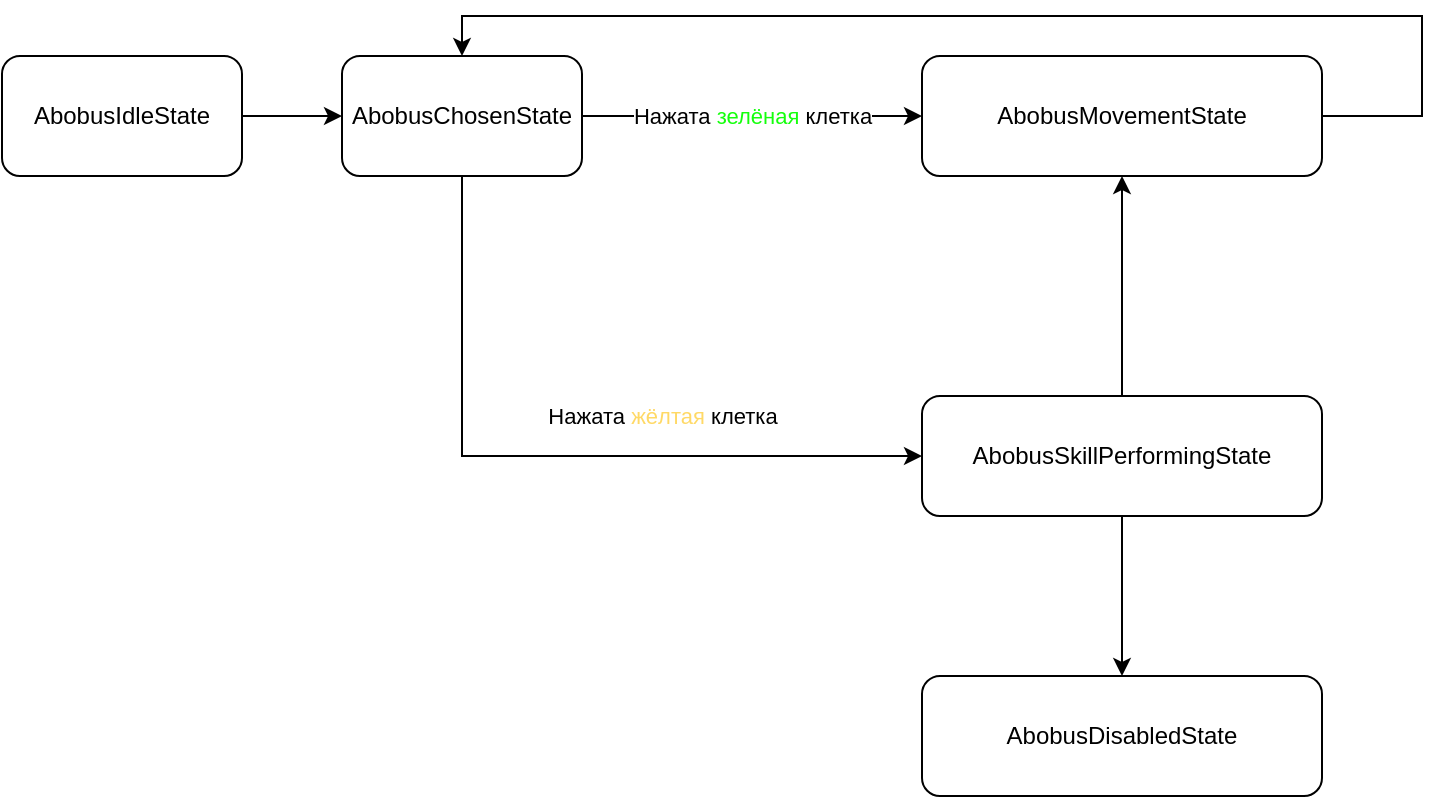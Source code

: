<mxfile version="21.6.2" type="device">
  <diagram id="hcTMUBXdUPyNPQrtSxj0" name="Страница 1">
    <mxGraphModel dx="1050" dy="549" grid="1" gridSize="10" guides="1" tooltips="1" connect="1" arrows="1" fold="1" page="1" pageScale="1" pageWidth="827" pageHeight="1169" math="0" shadow="0">
      <root>
        <mxCell id="0" />
        <mxCell id="1" parent="0" />
        <mxCell id="EXr3Spbnwlx9qCtGlrdF-3" style="edgeStyle=orthogonalEdgeStyle;rounded=0;orthogonalLoop=1;jettySize=auto;html=1;exitX=1;exitY=0.5;exitDx=0;exitDy=0;entryX=0;entryY=0.5;entryDx=0;entryDy=0;" parent="1" source="EXr3Spbnwlx9qCtGlrdF-1" target="EXr3Spbnwlx9qCtGlrdF-2" edge="1">
          <mxGeometry relative="1" as="geometry" />
        </mxCell>
        <mxCell id="EXr3Spbnwlx9qCtGlrdF-1" value="AbobusIdleState" style="rounded=1;whiteSpace=wrap;html=1;" parent="1" vertex="1">
          <mxGeometry x="20" y="80" width="120" height="60" as="geometry" />
        </mxCell>
        <mxCell id="EXr3Spbnwlx9qCtGlrdF-5" value="Нажата &lt;font color=&quot;#15ff0d&quot;&gt;зелёная &lt;/font&gt;клетка" style="edgeStyle=orthogonalEdgeStyle;rounded=0;orthogonalLoop=1;jettySize=auto;html=1;exitX=1;exitY=0.5;exitDx=0;exitDy=0;entryX=0;entryY=0.5;entryDx=0;entryDy=0;" parent="1" source="EXr3Spbnwlx9qCtGlrdF-2" target="EXr3Spbnwlx9qCtGlrdF-4" edge="1">
          <mxGeometry relative="1" as="geometry" />
        </mxCell>
        <mxCell id="EXr3Spbnwlx9qCtGlrdF-7" value="Нажата &lt;font color=&quot;#ffd966&quot;&gt;жёлтая &lt;/font&gt;клетка" style="edgeStyle=orthogonalEdgeStyle;rounded=0;orthogonalLoop=1;jettySize=auto;html=1;exitX=0.5;exitY=1;exitDx=0;exitDy=0;entryX=0;entryY=0.5;entryDx=0;entryDy=0;" parent="1" source="EXr3Spbnwlx9qCtGlrdF-2" target="EXr3Spbnwlx9qCtGlrdF-6" edge="1">
          <mxGeometry x="0.297" y="20" relative="1" as="geometry">
            <mxPoint as="offset" />
          </mxGeometry>
        </mxCell>
        <UserObject label="AbobusChosenState" tooltip="- Сменить анимацию&#xa;- Сгенерить все ходы, если пришли из Idle&#xa;- Сгенерить только жёлтые ходы иначе&#xa;- Ждать инпута" id="EXr3Spbnwlx9qCtGlrdF-2">
          <mxCell style="rounded=1;whiteSpace=wrap;html=1;" parent="1" vertex="1">
            <mxGeometry x="190" y="80" width="120" height="60" as="geometry" />
          </mxCell>
        </UserObject>
        <mxCell id="EXr3Spbnwlx9qCtGlrdF-8" style="edgeStyle=orthogonalEdgeStyle;rounded=0;orthogonalLoop=1;jettySize=auto;html=1;entryX=0.5;entryY=0;entryDx=0;entryDy=0;" parent="1" source="EXr3Spbnwlx9qCtGlrdF-4" target="EXr3Spbnwlx9qCtGlrdF-2" edge="1">
          <mxGeometry relative="1" as="geometry">
            <Array as="points">
              <mxPoint x="730" y="110" />
              <mxPoint x="730" y="60" />
              <mxPoint x="250" y="60" />
            </Array>
          </mxGeometry>
        </mxCell>
        <UserObject label="AbobusMovementState" tooltip="- Сменить анимацию&#xa;- Дизейбл остальных абобусов&#xa;" id="EXr3Spbnwlx9qCtGlrdF-4">
          <mxCell style="rounded=1;whiteSpace=wrap;html=1;" parent="1" vertex="1">
            <mxGeometry x="480" y="80" width="200" height="60" as="geometry" />
          </mxCell>
        </UserObject>
        <mxCell id="EXr3Spbnwlx9qCtGlrdF-9" style="edgeStyle=orthogonalEdgeStyle;rounded=0;orthogonalLoop=1;jettySize=auto;html=1;entryX=0.5;entryY=1;entryDx=0;entryDy=0;" parent="1" source="EXr3Spbnwlx9qCtGlrdF-6" target="EXr3Spbnwlx9qCtGlrdF-4" edge="1">
          <mxGeometry relative="1" as="geometry" />
        </mxCell>
        <mxCell id="EXr3Spbnwlx9qCtGlrdF-11" style="edgeStyle=orthogonalEdgeStyle;rounded=0;orthogonalLoop=1;jettySize=auto;html=1;entryX=0.5;entryY=0;entryDx=0;entryDy=0;" parent="1" source="EXr3Spbnwlx9qCtGlrdF-6" target="EXr3Spbnwlx9qCtGlrdF-10" edge="1">
          <mxGeometry relative="1" as="geometry" />
        </mxCell>
        <UserObject label="AbobusSkillPerformingState" tooltip="- Дизейбл всех других абобусов&#xa;- В зависимости от внутреннего состояния решить, что делать дальше&#xa;" id="EXr3Spbnwlx9qCtGlrdF-6">
          <mxCell style="rounded=1;whiteSpace=wrap;html=1;" parent="1" vertex="1">
            <mxGeometry x="480" y="250" width="200" height="60" as="geometry" />
          </mxCell>
        </UserObject>
        <mxCell id="EXr3Spbnwlx9qCtGlrdF-10" value="AbobusDisabledState" style="rounded=1;whiteSpace=wrap;html=1;" parent="1" vertex="1">
          <mxGeometry x="480" y="390" width="200" height="60" as="geometry" />
        </mxCell>
      </root>
    </mxGraphModel>
  </diagram>
</mxfile>

